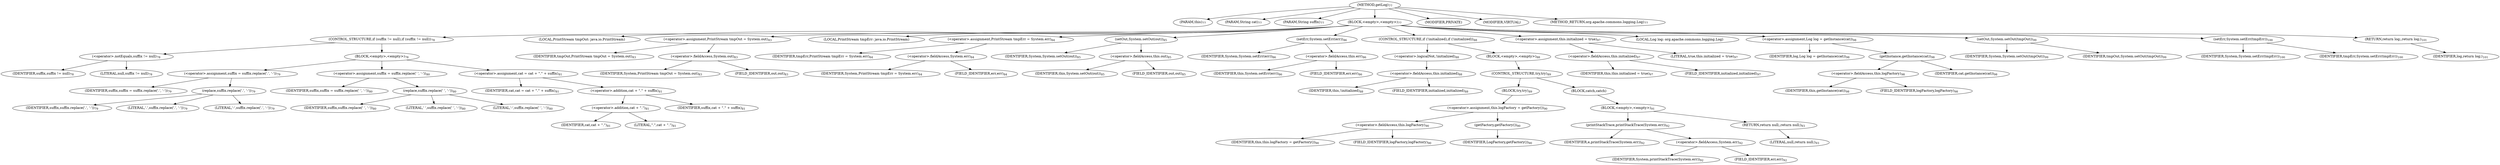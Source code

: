 digraph "getLog" {  
"79" [label = <(METHOD,getLog)<SUB>77</SUB>> ]
"80" [label = <(PARAM,this)<SUB>77</SUB>> ]
"81" [label = <(PARAM,String cat)<SUB>77</SUB>> ]
"82" [label = <(PARAM,String suffix)<SUB>77</SUB>> ]
"83" [label = <(BLOCK,&lt;empty&gt;,&lt;empty&gt;)<SUB>77</SUB>> ]
"84" [label = <(CONTROL_STRUCTURE,if (suffix != null),if (suffix != null))<SUB>78</SUB>> ]
"85" [label = <(&lt;operator&gt;.notEquals,suffix != null)<SUB>78</SUB>> ]
"86" [label = <(IDENTIFIER,suffix,suffix != null)<SUB>78</SUB>> ]
"87" [label = <(LITERAL,null,suffix != null)<SUB>78</SUB>> ]
"88" [label = <(BLOCK,&lt;empty&gt;,&lt;empty&gt;)<SUB>78</SUB>> ]
"89" [label = <(&lt;operator&gt;.assignment,suffix = suffix.replace('.', '-'))<SUB>79</SUB>> ]
"90" [label = <(IDENTIFIER,suffix,suffix = suffix.replace('.', '-'))<SUB>79</SUB>> ]
"91" [label = <(replace,suffix.replace('.', '-'))<SUB>79</SUB>> ]
"92" [label = <(IDENTIFIER,suffix,suffix.replace('.', '-'))<SUB>79</SUB>> ]
"93" [label = <(LITERAL,'.',suffix.replace('.', '-'))<SUB>79</SUB>> ]
"94" [label = <(LITERAL,'-',suffix.replace('.', '-'))<SUB>79</SUB>> ]
"95" [label = <(&lt;operator&gt;.assignment,suffix = suffix.replace(' ', '-'))<SUB>80</SUB>> ]
"96" [label = <(IDENTIFIER,suffix,suffix = suffix.replace(' ', '-'))<SUB>80</SUB>> ]
"97" [label = <(replace,suffix.replace(' ', '-'))<SUB>80</SUB>> ]
"98" [label = <(IDENTIFIER,suffix,suffix.replace(' ', '-'))<SUB>80</SUB>> ]
"99" [label = <(LITERAL,' ',suffix.replace(' ', '-'))<SUB>80</SUB>> ]
"100" [label = <(LITERAL,'-',suffix.replace(' ', '-'))<SUB>80</SUB>> ]
"101" [label = <(&lt;operator&gt;.assignment,cat = cat + &quot;.&quot; + suffix)<SUB>81</SUB>> ]
"102" [label = <(IDENTIFIER,cat,cat = cat + &quot;.&quot; + suffix)<SUB>81</SUB>> ]
"103" [label = <(&lt;operator&gt;.addition,cat + &quot;.&quot; + suffix)<SUB>81</SUB>> ]
"104" [label = <(&lt;operator&gt;.addition,cat + &quot;.&quot;)<SUB>81</SUB>> ]
"105" [label = <(IDENTIFIER,cat,cat + &quot;.&quot;)<SUB>81</SUB>> ]
"106" [label = <(LITERAL,&quot;.&quot;,cat + &quot;.&quot;)<SUB>81</SUB>> ]
"107" [label = <(IDENTIFIER,suffix,cat + &quot;.&quot; + suffix)<SUB>81</SUB>> ]
"108" [label = <(LOCAL,PrintStream tmpOut: java.io.PrintStream)> ]
"109" [label = <(&lt;operator&gt;.assignment,PrintStream tmpOut = System.out)<SUB>83</SUB>> ]
"110" [label = <(IDENTIFIER,tmpOut,PrintStream tmpOut = System.out)<SUB>83</SUB>> ]
"111" [label = <(&lt;operator&gt;.fieldAccess,System.out)<SUB>83</SUB>> ]
"112" [label = <(IDENTIFIER,System,PrintStream tmpOut = System.out)<SUB>83</SUB>> ]
"113" [label = <(FIELD_IDENTIFIER,out,out)<SUB>83</SUB>> ]
"114" [label = <(LOCAL,PrintStream tmpErr: java.io.PrintStream)> ]
"115" [label = <(&lt;operator&gt;.assignment,PrintStream tmpErr = System.err)<SUB>84</SUB>> ]
"116" [label = <(IDENTIFIER,tmpErr,PrintStream tmpErr = System.err)<SUB>84</SUB>> ]
"117" [label = <(&lt;operator&gt;.fieldAccess,System.err)<SUB>84</SUB>> ]
"118" [label = <(IDENTIFIER,System,PrintStream tmpErr = System.err)<SUB>84</SUB>> ]
"119" [label = <(FIELD_IDENTIFIER,err,err)<SUB>84</SUB>> ]
"120" [label = <(setOut,System.setOut(out))<SUB>85</SUB>> ]
"121" [label = <(IDENTIFIER,System,System.setOut(out))<SUB>85</SUB>> ]
"122" [label = <(&lt;operator&gt;.fieldAccess,this.out)<SUB>85</SUB>> ]
"123" [label = <(IDENTIFIER,this,System.setOut(out))<SUB>85</SUB>> ]
"124" [label = <(FIELD_IDENTIFIER,out,out)<SUB>85</SUB>> ]
"125" [label = <(setErr,System.setErr(err))<SUB>86</SUB>> ]
"126" [label = <(IDENTIFIER,System,System.setErr(err))<SUB>86</SUB>> ]
"127" [label = <(&lt;operator&gt;.fieldAccess,this.err)<SUB>86</SUB>> ]
"128" [label = <(IDENTIFIER,this,System.setErr(err))<SUB>86</SUB>> ]
"129" [label = <(FIELD_IDENTIFIER,err,err)<SUB>86</SUB>> ]
"130" [label = <(CONTROL_STRUCTURE,if (!initialized),if (!initialized))<SUB>88</SUB>> ]
"131" [label = <(&lt;operator&gt;.logicalNot,!initialized)<SUB>88</SUB>> ]
"132" [label = <(&lt;operator&gt;.fieldAccess,this.initialized)<SUB>88</SUB>> ]
"133" [label = <(IDENTIFIER,this,!initialized)<SUB>88</SUB>> ]
"134" [label = <(FIELD_IDENTIFIER,initialized,initialized)<SUB>88</SUB>> ]
"135" [label = <(BLOCK,&lt;empty&gt;,&lt;empty&gt;)<SUB>88</SUB>> ]
"136" [label = <(CONTROL_STRUCTURE,try,try)<SUB>89</SUB>> ]
"137" [label = <(BLOCK,try,try)<SUB>89</SUB>> ]
"138" [label = <(&lt;operator&gt;.assignment,this.logFactory = getFactory())<SUB>90</SUB>> ]
"139" [label = <(&lt;operator&gt;.fieldAccess,this.logFactory)<SUB>90</SUB>> ]
"140" [label = <(IDENTIFIER,this,this.logFactory = getFactory())<SUB>90</SUB>> ]
"141" [label = <(FIELD_IDENTIFIER,logFactory,logFactory)<SUB>90</SUB>> ]
"142" [label = <(getFactory,getFactory())<SUB>90</SUB>> ]
"143" [label = <(IDENTIFIER,LogFactory,getFactory())<SUB>90</SUB>> ]
"144" [label = <(BLOCK,catch,catch)> ]
"145" [label = <(BLOCK,&lt;empty&gt;,&lt;empty&gt;)<SUB>91</SUB>> ]
"146" [label = <(printStackTrace,printStackTrace(System.err))<SUB>92</SUB>> ]
"147" [label = <(IDENTIFIER,e,printStackTrace(System.err))<SUB>92</SUB>> ]
"148" [label = <(&lt;operator&gt;.fieldAccess,System.err)<SUB>92</SUB>> ]
"149" [label = <(IDENTIFIER,System,printStackTrace(System.err))<SUB>92</SUB>> ]
"150" [label = <(FIELD_IDENTIFIER,err,err)<SUB>92</SUB>> ]
"151" [label = <(RETURN,return null;,return null;)<SUB>93</SUB>> ]
"152" [label = <(LITERAL,null,return null;)<SUB>93</SUB>> ]
"153" [label = <(&lt;operator&gt;.assignment,this.initialized = true)<SUB>97</SUB>> ]
"154" [label = <(&lt;operator&gt;.fieldAccess,this.initialized)<SUB>97</SUB>> ]
"155" [label = <(IDENTIFIER,this,this.initialized = true)<SUB>97</SUB>> ]
"156" [label = <(FIELD_IDENTIFIER,initialized,initialized)<SUB>97</SUB>> ]
"157" [label = <(LITERAL,true,this.initialized = true)<SUB>97</SUB>> ]
"158" [label = <(LOCAL,Log log: org.apache.commons.logging.Log)> ]
"159" [label = <(&lt;operator&gt;.assignment,Log log = getInstance(cat))<SUB>98</SUB>> ]
"160" [label = <(IDENTIFIER,log,Log log = getInstance(cat))<SUB>98</SUB>> ]
"161" [label = <(getInstance,getInstance(cat))<SUB>98</SUB>> ]
"162" [label = <(&lt;operator&gt;.fieldAccess,this.logFactory)<SUB>98</SUB>> ]
"163" [label = <(IDENTIFIER,this,getInstance(cat))<SUB>98</SUB>> ]
"164" [label = <(FIELD_IDENTIFIER,logFactory,logFactory)<SUB>98</SUB>> ]
"165" [label = <(IDENTIFIER,cat,getInstance(cat))<SUB>98</SUB>> ]
"166" [label = <(setOut,System.setOut(tmpOut))<SUB>99</SUB>> ]
"167" [label = <(IDENTIFIER,System,System.setOut(tmpOut))<SUB>99</SUB>> ]
"168" [label = <(IDENTIFIER,tmpOut,System.setOut(tmpOut))<SUB>99</SUB>> ]
"169" [label = <(setErr,System.setErr(tmpErr))<SUB>100</SUB>> ]
"170" [label = <(IDENTIFIER,System,System.setErr(tmpErr))<SUB>100</SUB>> ]
"171" [label = <(IDENTIFIER,tmpErr,System.setErr(tmpErr))<SUB>100</SUB>> ]
"172" [label = <(RETURN,return log;,return log;)<SUB>101</SUB>> ]
"173" [label = <(IDENTIFIER,log,return log;)<SUB>101</SUB>> ]
"174" [label = <(MODIFIER,PRIVATE)> ]
"175" [label = <(MODIFIER,VIRTUAL)> ]
"176" [label = <(METHOD_RETURN,org.apache.commons.logging.Log)<SUB>77</SUB>> ]
  "79" -> "80" 
  "79" -> "81" 
  "79" -> "82" 
  "79" -> "83" 
  "79" -> "174" 
  "79" -> "175" 
  "79" -> "176" 
  "83" -> "84" 
  "83" -> "108" 
  "83" -> "109" 
  "83" -> "114" 
  "83" -> "115" 
  "83" -> "120" 
  "83" -> "125" 
  "83" -> "130" 
  "83" -> "153" 
  "83" -> "158" 
  "83" -> "159" 
  "83" -> "166" 
  "83" -> "169" 
  "83" -> "172" 
  "84" -> "85" 
  "84" -> "88" 
  "85" -> "86" 
  "85" -> "87" 
  "88" -> "89" 
  "88" -> "95" 
  "88" -> "101" 
  "89" -> "90" 
  "89" -> "91" 
  "91" -> "92" 
  "91" -> "93" 
  "91" -> "94" 
  "95" -> "96" 
  "95" -> "97" 
  "97" -> "98" 
  "97" -> "99" 
  "97" -> "100" 
  "101" -> "102" 
  "101" -> "103" 
  "103" -> "104" 
  "103" -> "107" 
  "104" -> "105" 
  "104" -> "106" 
  "109" -> "110" 
  "109" -> "111" 
  "111" -> "112" 
  "111" -> "113" 
  "115" -> "116" 
  "115" -> "117" 
  "117" -> "118" 
  "117" -> "119" 
  "120" -> "121" 
  "120" -> "122" 
  "122" -> "123" 
  "122" -> "124" 
  "125" -> "126" 
  "125" -> "127" 
  "127" -> "128" 
  "127" -> "129" 
  "130" -> "131" 
  "130" -> "135" 
  "131" -> "132" 
  "132" -> "133" 
  "132" -> "134" 
  "135" -> "136" 
  "136" -> "137" 
  "136" -> "144" 
  "137" -> "138" 
  "138" -> "139" 
  "138" -> "142" 
  "139" -> "140" 
  "139" -> "141" 
  "142" -> "143" 
  "144" -> "145" 
  "145" -> "146" 
  "145" -> "151" 
  "146" -> "147" 
  "146" -> "148" 
  "148" -> "149" 
  "148" -> "150" 
  "151" -> "152" 
  "153" -> "154" 
  "153" -> "157" 
  "154" -> "155" 
  "154" -> "156" 
  "159" -> "160" 
  "159" -> "161" 
  "161" -> "162" 
  "161" -> "165" 
  "162" -> "163" 
  "162" -> "164" 
  "166" -> "167" 
  "166" -> "168" 
  "169" -> "170" 
  "169" -> "171" 
  "172" -> "173" 
}
